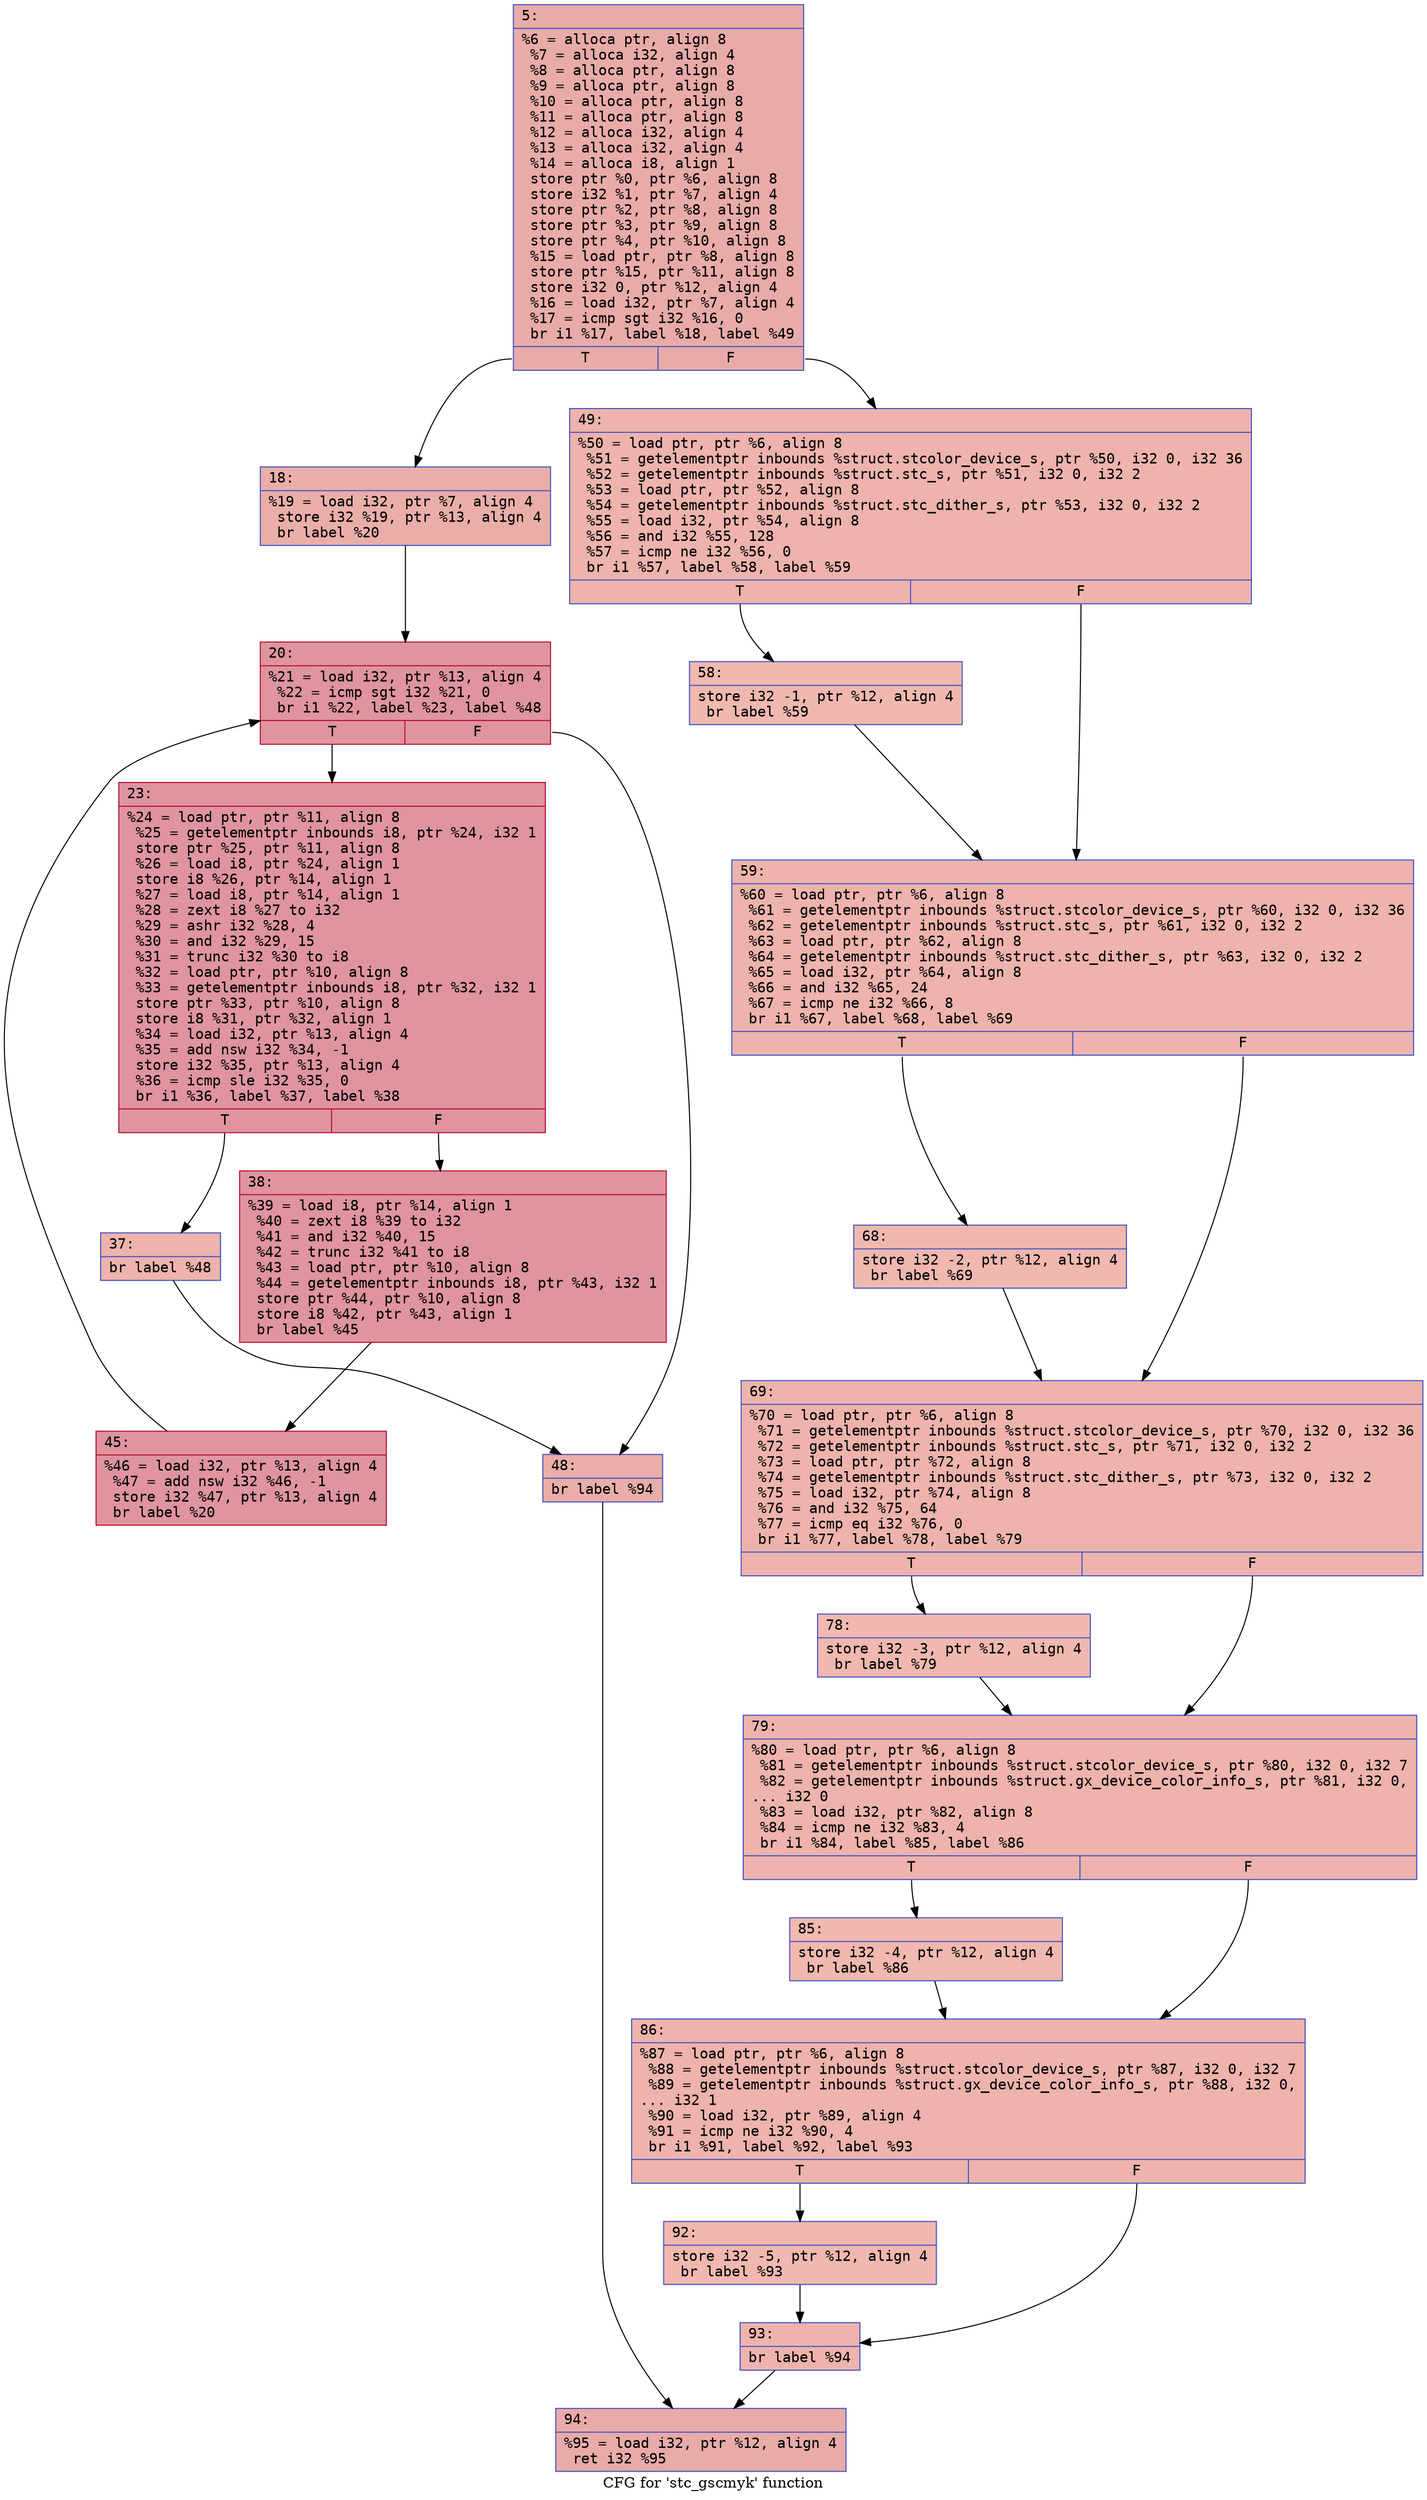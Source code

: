 digraph "CFG for 'stc_gscmyk' function" {
	label="CFG for 'stc_gscmyk' function";

	Node0x6000016ad0e0 [shape=record,color="#3d50c3ff", style=filled, fillcolor="#cc403a70" fontname="Courier",label="{5:\l|  %6 = alloca ptr, align 8\l  %7 = alloca i32, align 4\l  %8 = alloca ptr, align 8\l  %9 = alloca ptr, align 8\l  %10 = alloca ptr, align 8\l  %11 = alloca ptr, align 8\l  %12 = alloca i32, align 4\l  %13 = alloca i32, align 4\l  %14 = alloca i8, align 1\l  store ptr %0, ptr %6, align 8\l  store i32 %1, ptr %7, align 4\l  store ptr %2, ptr %8, align 8\l  store ptr %3, ptr %9, align 8\l  store ptr %4, ptr %10, align 8\l  %15 = load ptr, ptr %8, align 8\l  store ptr %15, ptr %11, align 8\l  store i32 0, ptr %12, align 4\l  %16 = load i32, ptr %7, align 4\l  %17 = icmp sgt i32 %16, 0\l  br i1 %17, label %18, label %49\l|{<s0>T|<s1>F}}"];
	Node0x6000016ad0e0:s0 -> Node0x6000016ad450[tooltip="5 -> 18\nProbability 62.50%" ];
	Node0x6000016ad0e0:s1 -> Node0x6000016ad680[tooltip="5 -> 49\nProbability 37.50%" ];
	Node0x6000016ad450 [shape=record,color="#3d50c3ff", style=filled, fillcolor="#d0473d70" fontname="Courier",label="{18:\l|  %19 = load i32, ptr %7, align 4\l  store i32 %19, ptr %13, align 4\l  br label %20\l}"];
	Node0x6000016ad450 -> Node0x6000016ad4a0[tooltip="18 -> 20\nProbability 100.00%" ];
	Node0x6000016ad4a0 [shape=record,color="#b70d28ff", style=filled, fillcolor="#b70d2870" fontname="Courier",label="{20:\l|  %21 = load i32, ptr %13, align 4\l  %22 = icmp sgt i32 %21, 0\l  br i1 %22, label %23, label %48\l|{<s0>T|<s1>F}}"];
	Node0x6000016ad4a0:s0 -> Node0x6000016ad4f0[tooltip="20 -> 23\nProbability 96.88%" ];
	Node0x6000016ad4a0:s1 -> Node0x6000016ad630[tooltip="20 -> 48\nProbability 3.12%" ];
	Node0x6000016ad4f0 [shape=record,color="#b70d28ff", style=filled, fillcolor="#b70d2870" fontname="Courier",label="{23:\l|  %24 = load ptr, ptr %11, align 8\l  %25 = getelementptr inbounds i8, ptr %24, i32 1\l  store ptr %25, ptr %11, align 8\l  %26 = load i8, ptr %24, align 1\l  store i8 %26, ptr %14, align 1\l  %27 = load i8, ptr %14, align 1\l  %28 = zext i8 %27 to i32\l  %29 = ashr i32 %28, 4\l  %30 = and i32 %29, 15\l  %31 = trunc i32 %30 to i8\l  %32 = load ptr, ptr %10, align 8\l  %33 = getelementptr inbounds i8, ptr %32, i32 1\l  store ptr %33, ptr %10, align 8\l  store i8 %31, ptr %32, align 1\l  %34 = load i32, ptr %13, align 4\l  %35 = add nsw i32 %34, -1\l  store i32 %35, ptr %13, align 4\l  %36 = icmp sle i32 %35, 0\l  br i1 %36, label %37, label %38\l|{<s0>T|<s1>F}}"];
	Node0x6000016ad4f0:s0 -> Node0x6000016ad540[tooltip="23 -> 37\nProbability 3.12%" ];
	Node0x6000016ad4f0:s1 -> Node0x6000016ad590[tooltip="23 -> 38\nProbability 96.88%" ];
	Node0x6000016ad540 [shape=record,color="#3d50c3ff", style=filled, fillcolor="#d6524470" fontname="Courier",label="{37:\l|  br label %48\l}"];
	Node0x6000016ad540 -> Node0x6000016ad630[tooltip="37 -> 48\nProbability 100.00%" ];
	Node0x6000016ad590 [shape=record,color="#b70d28ff", style=filled, fillcolor="#b70d2870" fontname="Courier",label="{38:\l|  %39 = load i8, ptr %14, align 1\l  %40 = zext i8 %39 to i32\l  %41 = and i32 %40, 15\l  %42 = trunc i32 %41 to i8\l  %43 = load ptr, ptr %10, align 8\l  %44 = getelementptr inbounds i8, ptr %43, i32 1\l  store ptr %44, ptr %10, align 8\l  store i8 %42, ptr %43, align 1\l  br label %45\l}"];
	Node0x6000016ad590 -> Node0x6000016ad5e0[tooltip="38 -> 45\nProbability 100.00%" ];
	Node0x6000016ad5e0 [shape=record,color="#b70d28ff", style=filled, fillcolor="#b70d2870" fontname="Courier",label="{45:\l|  %46 = load i32, ptr %13, align 4\l  %47 = add nsw i32 %46, -1\l  store i32 %47, ptr %13, align 4\l  br label %20\l}"];
	Node0x6000016ad5e0 -> Node0x6000016ad4a0[tooltip="45 -> 20\nProbability 100.00%" ];
	Node0x6000016ad630 [shape=record,color="#3d50c3ff", style=filled, fillcolor="#d0473d70" fontname="Courier",label="{48:\l|  br label %94\l}"];
	Node0x6000016ad630 -> Node0x6000016ad9f0[tooltip="48 -> 94\nProbability 100.00%" ];
	Node0x6000016ad680 [shape=record,color="#3d50c3ff", style=filled, fillcolor="#d6524470" fontname="Courier",label="{49:\l|  %50 = load ptr, ptr %6, align 8\l  %51 = getelementptr inbounds %struct.stcolor_device_s, ptr %50, i32 0, i32 36\l  %52 = getelementptr inbounds %struct.stc_s, ptr %51, i32 0, i32 2\l  %53 = load ptr, ptr %52, align 8\l  %54 = getelementptr inbounds %struct.stc_dither_s, ptr %53, i32 0, i32 2\l  %55 = load i32, ptr %54, align 8\l  %56 = and i32 %55, 128\l  %57 = icmp ne i32 %56, 0\l  br i1 %57, label %58, label %59\l|{<s0>T|<s1>F}}"];
	Node0x6000016ad680:s0 -> Node0x6000016ad6d0[tooltip="49 -> 58\nProbability 50.00%" ];
	Node0x6000016ad680:s1 -> Node0x6000016ad720[tooltip="49 -> 59\nProbability 50.00%" ];
	Node0x6000016ad6d0 [shape=record,color="#3d50c3ff", style=filled, fillcolor="#dc5d4a70" fontname="Courier",label="{58:\l|  store i32 -1, ptr %12, align 4\l  br label %59\l}"];
	Node0x6000016ad6d0 -> Node0x6000016ad720[tooltip="58 -> 59\nProbability 100.00%" ];
	Node0x6000016ad720 [shape=record,color="#3d50c3ff", style=filled, fillcolor="#d6524470" fontname="Courier",label="{59:\l|  %60 = load ptr, ptr %6, align 8\l  %61 = getelementptr inbounds %struct.stcolor_device_s, ptr %60, i32 0, i32 36\l  %62 = getelementptr inbounds %struct.stc_s, ptr %61, i32 0, i32 2\l  %63 = load ptr, ptr %62, align 8\l  %64 = getelementptr inbounds %struct.stc_dither_s, ptr %63, i32 0, i32 2\l  %65 = load i32, ptr %64, align 8\l  %66 = and i32 %65, 24\l  %67 = icmp ne i32 %66, 8\l  br i1 %67, label %68, label %69\l|{<s0>T|<s1>F}}"];
	Node0x6000016ad720:s0 -> Node0x6000016ad770[tooltip="59 -> 68\nProbability 50.00%" ];
	Node0x6000016ad720:s1 -> Node0x6000016ad7c0[tooltip="59 -> 69\nProbability 50.00%" ];
	Node0x6000016ad770 [shape=record,color="#3d50c3ff", style=filled, fillcolor="#dc5d4a70" fontname="Courier",label="{68:\l|  store i32 -2, ptr %12, align 4\l  br label %69\l}"];
	Node0x6000016ad770 -> Node0x6000016ad7c0[tooltip="68 -> 69\nProbability 100.00%" ];
	Node0x6000016ad7c0 [shape=record,color="#3d50c3ff", style=filled, fillcolor="#d6524470" fontname="Courier",label="{69:\l|  %70 = load ptr, ptr %6, align 8\l  %71 = getelementptr inbounds %struct.stcolor_device_s, ptr %70, i32 0, i32 36\l  %72 = getelementptr inbounds %struct.stc_s, ptr %71, i32 0, i32 2\l  %73 = load ptr, ptr %72, align 8\l  %74 = getelementptr inbounds %struct.stc_dither_s, ptr %73, i32 0, i32 2\l  %75 = load i32, ptr %74, align 8\l  %76 = and i32 %75, 64\l  %77 = icmp eq i32 %76, 0\l  br i1 %77, label %78, label %79\l|{<s0>T|<s1>F}}"];
	Node0x6000016ad7c0:s0 -> Node0x6000016ad810[tooltip="69 -> 78\nProbability 50.00%" ];
	Node0x6000016ad7c0:s1 -> Node0x6000016ad860[tooltip="69 -> 79\nProbability 50.00%" ];
	Node0x6000016ad810 [shape=record,color="#3d50c3ff", style=filled, fillcolor="#dc5d4a70" fontname="Courier",label="{78:\l|  store i32 -3, ptr %12, align 4\l  br label %79\l}"];
	Node0x6000016ad810 -> Node0x6000016ad860[tooltip="78 -> 79\nProbability 100.00%" ];
	Node0x6000016ad860 [shape=record,color="#3d50c3ff", style=filled, fillcolor="#d6524470" fontname="Courier",label="{79:\l|  %80 = load ptr, ptr %6, align 8\l  %81 = getelementptr inbounds %struct.stcolor_device_s, ptr %80, i32 0, i32 7\l  %82 = getelementptr inbounds %struct.gx_device_color_info_s, ptr %81, i32 0,\l... i32 0\l  %83 = load i32, ptr %82, align 8\l  %84 = icmp ne i32 %83, 4\l  br i1 %84, label %85, label %86\l|{<s0>T|<s1>F}}"];
	Node0x6000016ad860:s0 -> Node0x6000016ad8b0[tooltip="79 -> 85\nProbability 50.00%" ];
	Node0x6000016ad860:s1 -> Node0x6000016ad900[tooltip="79 -> 86\nProbability 50.00%" ];
	Node0x6000016ad8b0 [shape=record,color="#3d50c3ff", style=filled, fillcolor="#dc5d4a70" fontname="Courier",label="{85:\l|  store i32 -4, ptr %12, align 4\l  br label %86\l}"];
	Node0x6000016ad8b0 -> Node0x6000016ad900[tooltip="85 -> 86\nProbability 100.00%" ];
	Node0x6000016ad900 [shape=record,color="#3d50c3ff", style=filled, fillcolor="#d6524470" fontname="Courier",label="{86:\l|  %87 = load ptr, ptr %6, align 8\l  %88 = getelementptr inbounds %struct.stcolor_device_s, ptr %87, i32 0, i32 7\l  %89 = getelementptr inbounds %struct.gx_device_color_info_s, ptr %88, i32 0,\l... i32 1\l  %90 = load i32, ptr %89, align 4\l  %91 = icmp ne i32 %90, 4\l  br i1 %91, label %92, label %93\l|{<s0>T|<s1>F}}"];
	Node0x6000016ad900:s0 -> Node0x6000016ad950[tooltip="86 -> 92\nProbability 50.00%" ];
	Node0x6000016ad900:s1 -> Node0x6000016ad9a0[tooltip="86 -> 93\nProbability 50.00%" ];
	Node0x6000016ad950 [shape=record,color="#3d50c3ff", style=filled, fillcolor="#dc5d4a70" fontname="Courier",label="{92:\l|  store i32 -5, ptr %12, align 4\l  br label %93\l}"];
	Node0x6000016ad950 -> Node0x6000016ad9a0[tooltip="92 -> 93\nProbability 100.00%" ];
	Node0x6000016ad9a0 [shape=record,color="#3d50c3ff", style=filled, fillcolor="#d6524470" fontname="Courier",label="{93:\l|  br label %94\l}"];
	Node0x6000016ad9a0 -> Node0x6000016ad9f0[tooltip="93 -> 94\nProbability 100.00%" ];
	Node0x6000016ad9f0 [shape=record,color="#3d50c3ff", style=filled, fillcolor="#cc403a70" fontname="Courier",label="{94:\l|  %95 = load i32, ptr %12, align 4\l  ret i32 %95\l}"];
}
